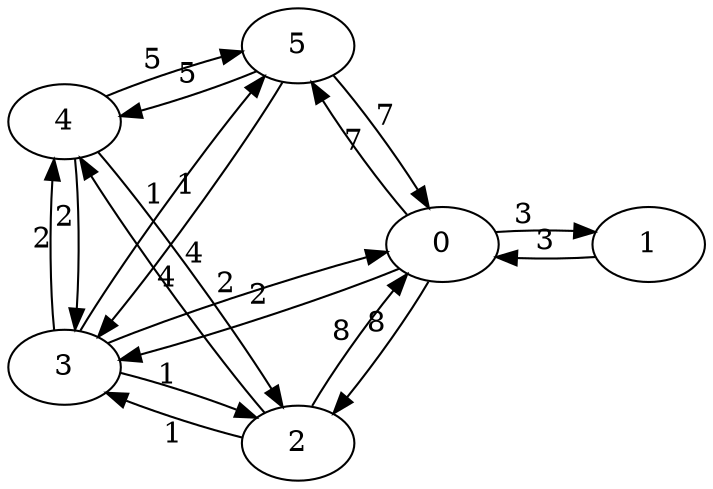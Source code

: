 digraph G {
layout=circo;
0 -> 1 [label=3]
0 -> 2 [label=8]
0 -> 3 [label=2]
0 -> 5 [label=7]
1 -> 0 [label=3]
2 -> 0 [label=8]
2 -> 4 [label=4]
2 -> 3 [label=1]
3 -> 0 [label=2]
3 -> 2 [label=1]
3 -> 5 [label=1]
3 -> 4 [label=2]
4 -> 2 [label=4]
4 -> 5 [label=5]
4 -> 3 [label=2]
5 -> 0 [label=7]
5 -> 3 [label=1]
5 -> 4 [label=5]
}